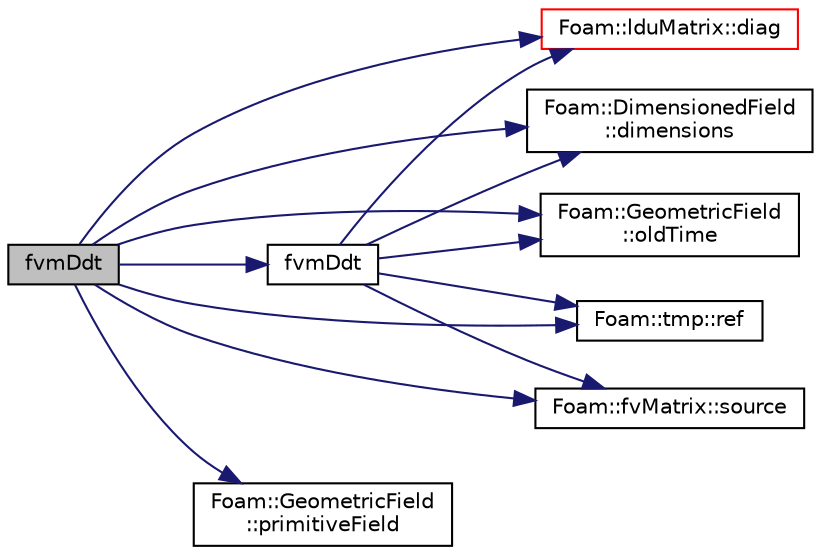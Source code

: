 digraph "fvmDdt"
{
  bgcolor="transparent";
  edge [fontname="Helvetica",fontsize="10",labelfontname="Helvetica",labelfontsize="10"];
  node [fontname="Helvetica",fontsize="10",shape=record];
  rankdir="LR";
  Node91 [label="fvmDdt",height=0.2,width=0.4,color="black", fillcolor="grey75", style="filled", fontcolor="black"];
  Node91 -> Node92 [color="midnightblue",fontsize="10",style="solid",fontname="Helvetica"];
  Node92 [label="Foam::lduMatrix::diag",height=0.2,width=0.4,color="red",URL="$a27929.html#a9140aaa9630c2cba2fe28369a649f2f0"];
  Node91 -> Node95 [color="midnightblue",fontsize="10",style="solid",fontname="Helvetica"];
  Node95 [label="Foam::DimensionedField\l::dimensions",height=0.2,width=0.4,color="black",URL="$a27497.html#a512673c2674ca2d38885f1bb5f6994fb",tooltip="Return dimensions. "];
  Node91 -> Node96 [color="midnightblue",fontsize="10",style="solid",fontname="Helvetica"];
  Node96 [label="fvmDdt",height=0.2,width=0.4,color="black",URL="$a23313.html#a8602a98a4ac41054bb3dcf8adc93b94b"];
  Node96 -> Node92 [color="midnightblue",fontsize="10",style="solid",fontname="Helvetica"];
  Node96 -> Node95 [color="midnightblue",fontsize="10",style="solid",fontname="Helvetica"];
  Node96 -> Node97 [color="midnightblue",fontsize="10",style="solid",fontname="Helvetica"];
  Node97 [label="Foam::GeometricField\l::oldTime",height=0.2,width=0.4,color="black",URL="$a23249.html#a2f51be6de19012555f923b0902d64135",tooltip="Return old time field. "];
  Node96 -> Node98 [color="midnightblue",fontsize="10",style="solid",fontname="Helvetica"];
  Node98 [label="Foam::tmp::ref",height=0.2,width=0.4,color="black",URL="$a27077.html#aeaf81e641282874cef07f5b808efc83b",tooltip="Return non-const reference or generate a fatal error. "];
  Node96 -> Node99 [color="midnightblue",fontsize="10",style="solid",fontname="Helvetica"];
  Node99 [label="Foam::fvMatrix::source",height=0.2,width=0.4,color="black",URL="$a23173.html#a4c49d61a0e11bbdadf6646dbe3740560"];
  Node91 -> Node97 [color="midnightblue",fontsize="10",style="solid",fontname="Helvetica"];
  Node91 -> Node100 [color="midnightblue",fontsize="10",style="solid",fontname="Helvetica"];
  Node100 [label="Foam::GeometricField\l::primitiveField",height=0.2,width=0.4,color="black",URL="$a23249.html#a3d8b34acd265b26c7d4984d1618f9ee2",tooltip="Return a const-reference to the internal field. "];
  Node91 -> Node98 [color="midnightblue",fontsize="10",style="solid",fontname="Helvetica"];
  Node91 -> Node99 [color="midnightblue",fontsize="10",style="solid",fontname="Helvetica"];
}

